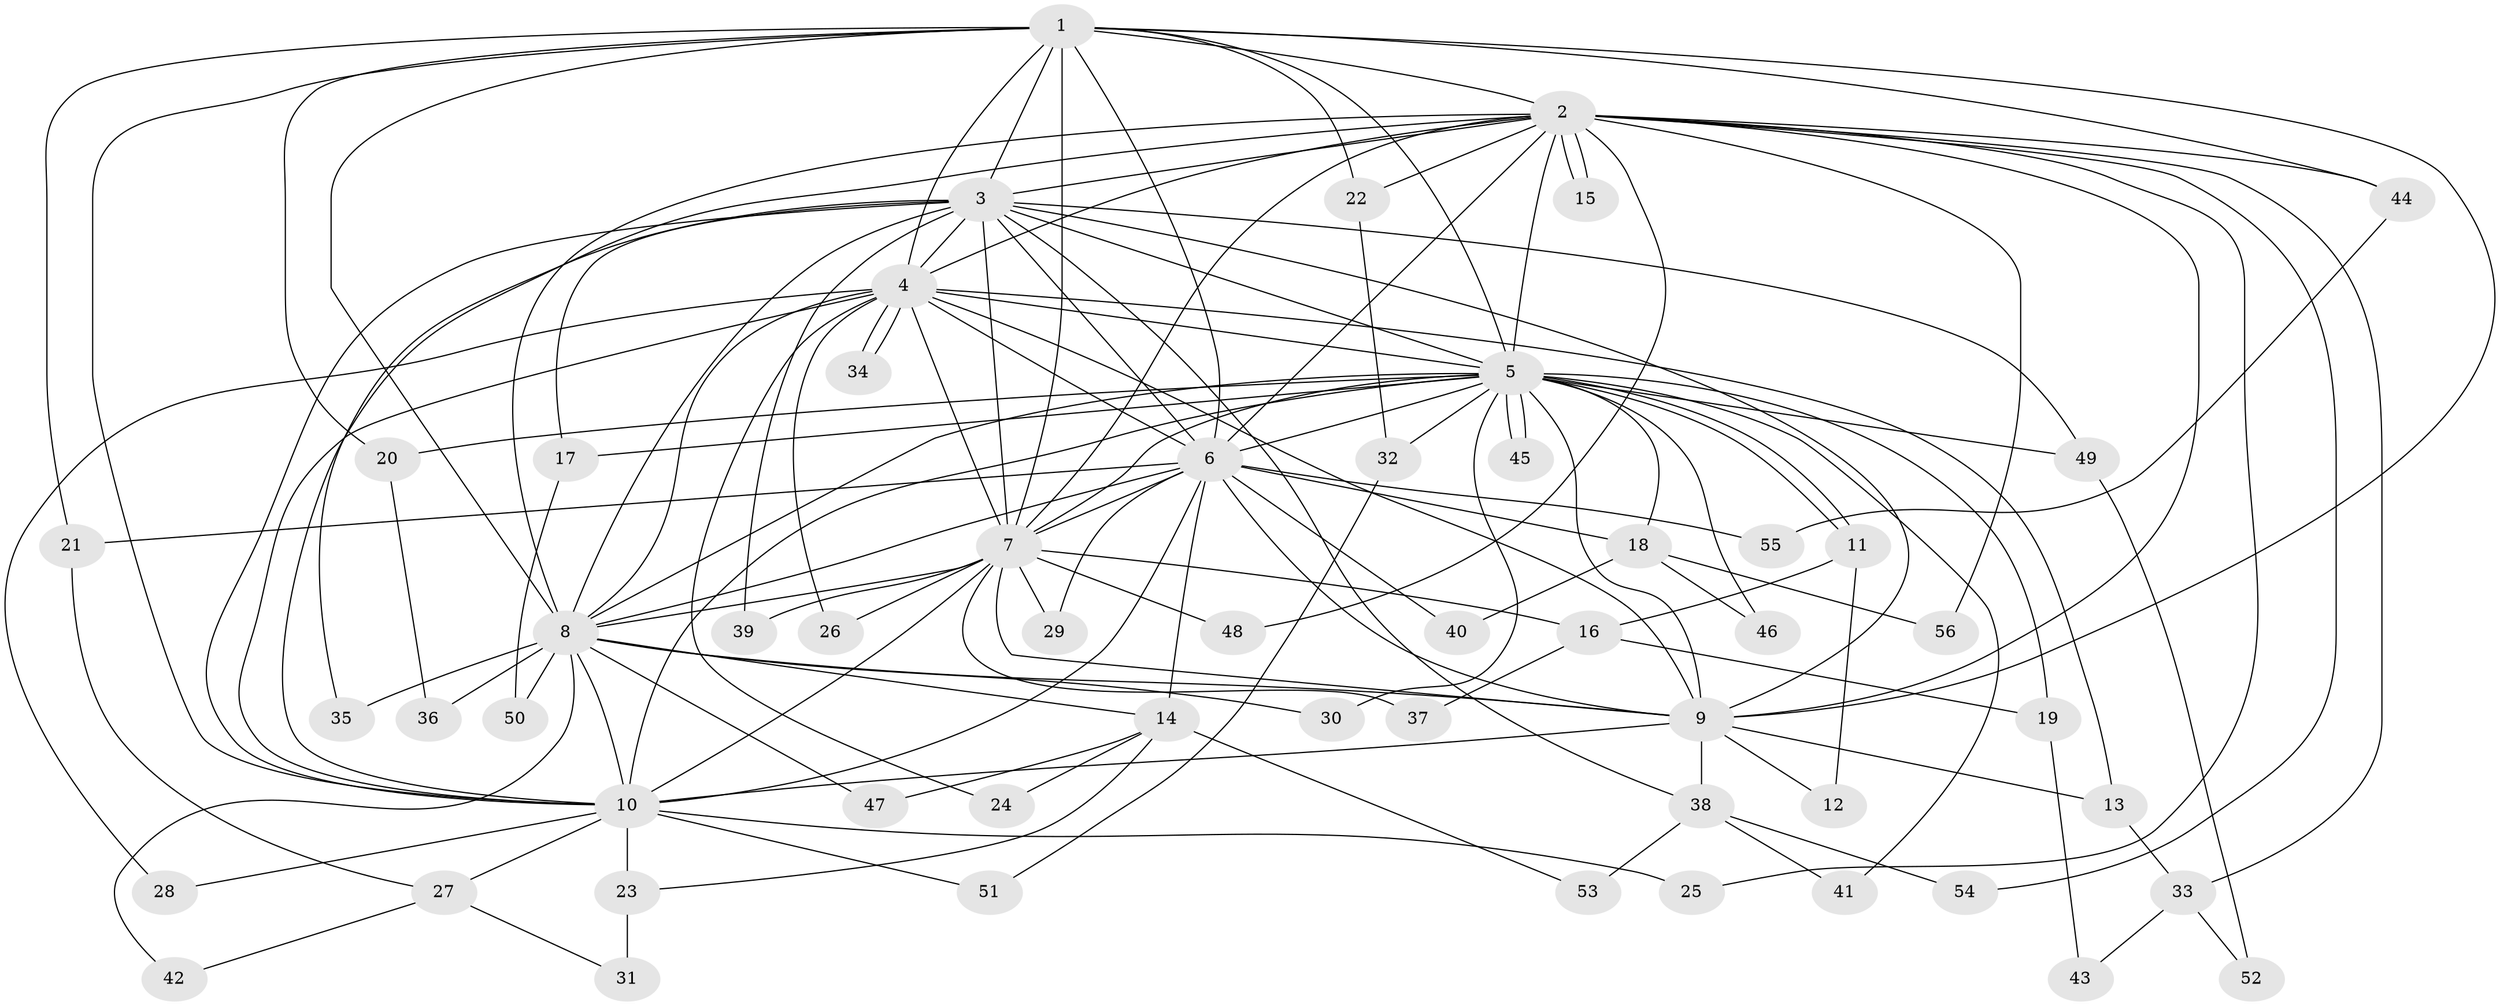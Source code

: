 // Generated by graph-tools (version 1.1) at 2025/49/03/09/25 03:49:42]
// undirected, 56 vertices, 137 edges
graph export_dot {
graph [start="1"]
  node [color=gray90,style=filled];
  1;
  2;
  3;
  4;
  5;
  6;
  7;
  8;
  9;
  10;
  11;
  12;
  13;
  14;
  15;
  16;
  17;
  18;
  19;
  20;
  21;
  22;
  23;
  24;
  25;
  26;
  27;
  28;
  29;
  30;
  31;
  32;
  33;
  34;
  35;
  36;
  37;
  38;
  39;
  40;
  41;
  42;
  43;
  44;
  45;
  46;
  47;
  48;
  49;
  50;
  51;
  52;
  53;
  54;
  55;
  56;
  1 -- 2;
  1 -- 3;
  1 -- 4;
  1 -- 5;
  1 -- 6;
  1 -- 7;
  1 -- 8;
  1 -- 9;
  1 -- 10;
  1 -- 20;
  1 -- 21;
  1 -- 22;
  1 -- 44;
  2 -- 3;
  2 -- 4;
  2 -- 5;
  2 -- 6;
  2 -- 7;
  2 -- 8;
  2 -- 9;
  2 -- 10;
  2 -- 15;
  2 -- 15;
  2 -- 22;
  2 -- 25;
  2 -- 33;
  2 -- 44;
  2 -- 48;
  2 -- 54;
  2 -- 56;
  3 -- 4;
  3 -- 5;
  3 -- 6;
  3 -- 7;
  3 -- 8;
  3 -- 9;
  3 -- 10;
  3 -- 17;
  3 -- 35;
  3 -- 38;
  3 -- 39;
  3 -- 49;
  4 -- 5;
  4 -- 6;
  4 -- 7;
  4 -- 8;
  4 -- 9;
  4 -- 10;
  4 -- 13;
  4 -- 24;
  4 -- 26;
  4 -- 28;
  4 -- 34;
  4 -- 34;
  5 -- 6;
  5 -- 7;
  5 -- 8;
  5 -- 9;
  5 -- 10;
  5 -- 11;
  5 -- 11;
  5 -- 17;
  5 -- 18;
  5 -- 19;
  5 -- 20;
  5 -- 30;
  5 -- 32;
  5 -- 41;
  5 -- 45;
  5 -- 45;
  5 -- 46;
  5 -- 49;
  6 -- 7;
  6 -- 8;
  6 -- 9;
  6 -- 10;
  6 -- 14;
  6 -- 18;
  6 -- 21;
  6 -- 29;
  6 -- 40;
  6 -- 55;
  7 -- 8;
  7 -- 9;
  7 -- 10;
  7 -- 16;
  7 -- 26;
  7 -- 29;
  7 -- 37;
  7 -- 39;
  7 -- 48;
  8 -- 9;
  8 -- 10;
  8 -- 14;
  8 -- 30;
  8 -- 35;
  8 -- 36;
  8 -- 42;
  8 -- 47;
  8 -- 50;
  9 -- 10;
  9 -- 12;
  9 -- 13;
  9 -- 38;
  10 -- 23;
  10 -- 25;
  10 -- 27;
  10 -- 28;
  10 -- 51;
  11 -- 12;
  11 -- 16;
  13 -- 33;
  14 -- 23;
  14 -- 24;
  14 -- 47;
  14 -- 53;
  16 -- 19;
  16 -- 37;
  17 -- 50;
  18 -- 40;
  18 -- 46;
  18 -- 56;
  19 -- 43;
  20 -- 36;
  21 -- 27;
  22 -- 32;
  23 -- 31;
  27 -- 31;
  27 -- 42;
  32 -- 51;
  33 -- 43;
  33 -- 52;
  38 -- 41;
  38 -- 53;
  38 -- 54;
  44 -- 55;
  49 -- 52;
}
